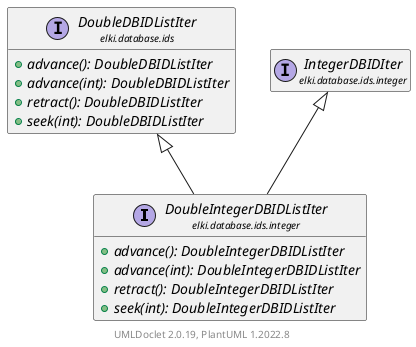 @startuml
    remove .*\.(Instance|Par|Parameterizer|Factory)$
    set namespaceSeparator none
    hide empty fields
    hide empty methods

    interface "<size:14>DoubleIntegerDBIDListIter\n<size:10>elki.database.ids.integer" as elki.database.ids.integer.DoubleIntegerDBIDListIter [[DoubleIntegerDBIDListIter.html]] {
        {abstract} +advance(): DoubleIntegerDBIDListIter
        {abstract} +advance(int): DoubleIntegerDBIDListIter
        {abstract} +retract(): DoubleIntegerDBIDListIter
        {abstract} +seek(int): DoubleIntegerDBIDListIter
    }

    interface "<size:14>DoubleDBIDListIter\n<size:10>elki.database.ids" as elki.database.ids.DoubleDBIDListIter [[../DoubleDBIDListIter.html]] {
        {abstract} +advance(): DoubleDBIDListIter
        {abstract} +advance(int): DoubleDBIDListIter
        {abstract} +retract(): DoubleDBIDListIter
        {abstract} +seek(int): DoubleDBIDListIter
    }
    interface "<size:14>IntegerDBIDIter\n<size:10>elki.database.ids.integer" as elki.database.ids.integer.IntegerDBIDIter [[IntegerDBIDIter.html]]

    elki.database.ids.DoubleDBIDListIter <|-- elki.database.ids.integer.DoubleIntegerDBIDListIter
    elki.database.ids.integer.IntegerDBIDIter <|-- elki.database.ids.integer.DoubleIntegerDBIDListIter

    center footer UMLDoclet 2.0.19, PlantUML 1.2022.8
@enduml
